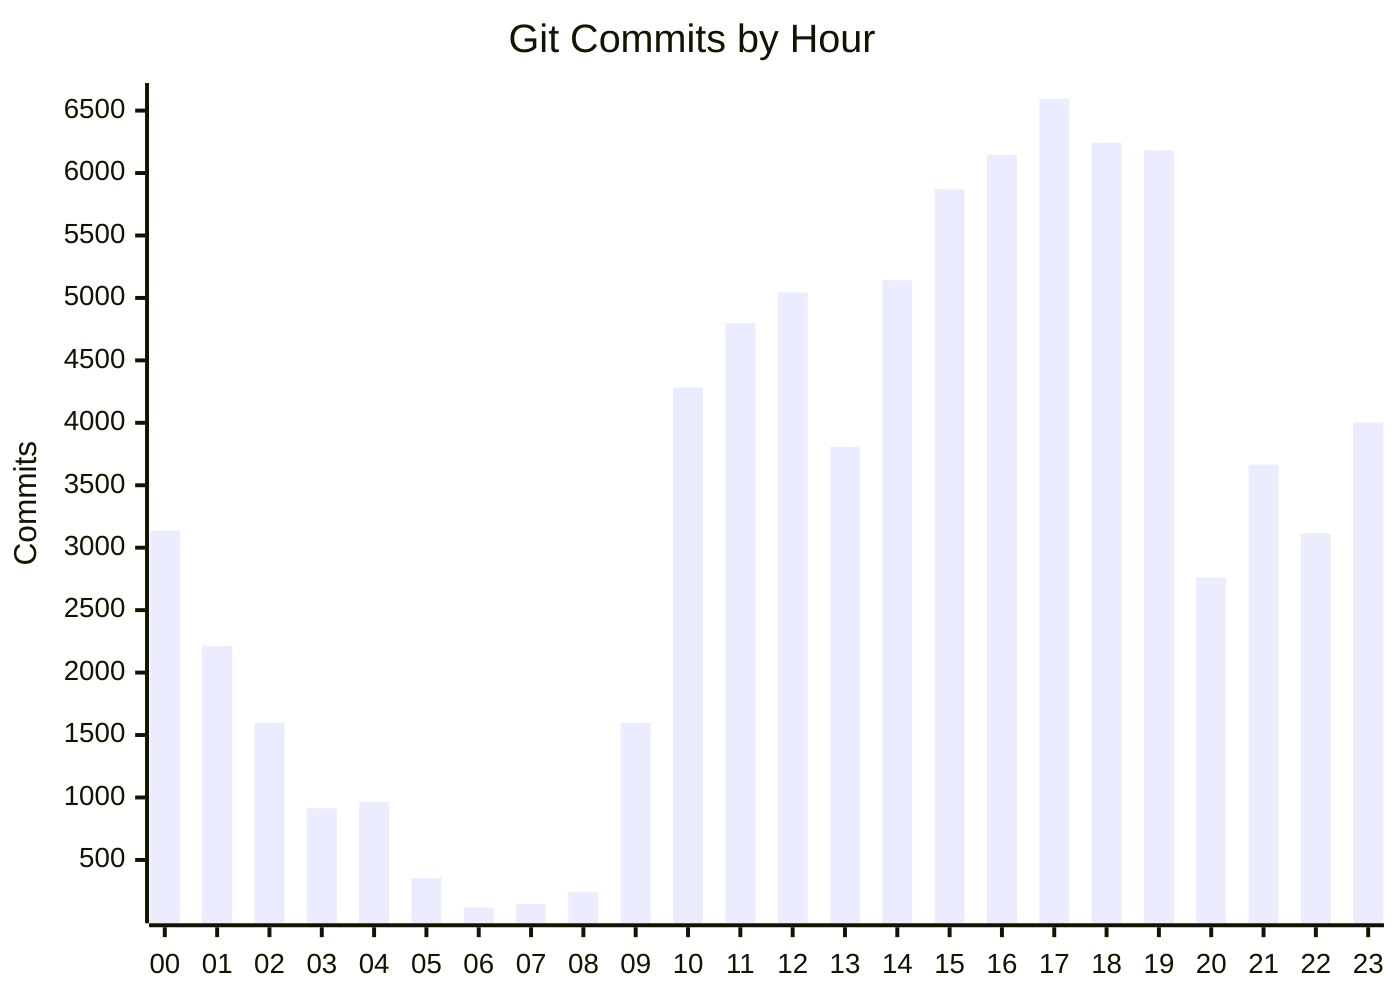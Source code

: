 xychart-beta
    title "Git Commits by Hour"
    x-axis [ 00, 01, 02, 03, 04, 05, 06, 07, 08, 09, 10, 11, 12, 13, 14, 15, 16, 17, 18, 19, 20, 21, 22, 23 ]
    y-axis "Commits"
    bar    [ 3135, 2215, 1598, 913, 965, 355, 119, 148, 241, 1597, 4283, 4799, 5044, 3807, 5143, 5870, 6147, 6594, 6242, 6182, 2762, 3666, 3115, 4004 ]
    %%line [ 3135, 2215, 1598, 913, 965, 355, 119, 148, 241, 1597, 4283, 4799, 5044, 3807, 5143, 5870, 6147, 6594, 6242, 6182, 2762, 3666, 3115, 4004 ]